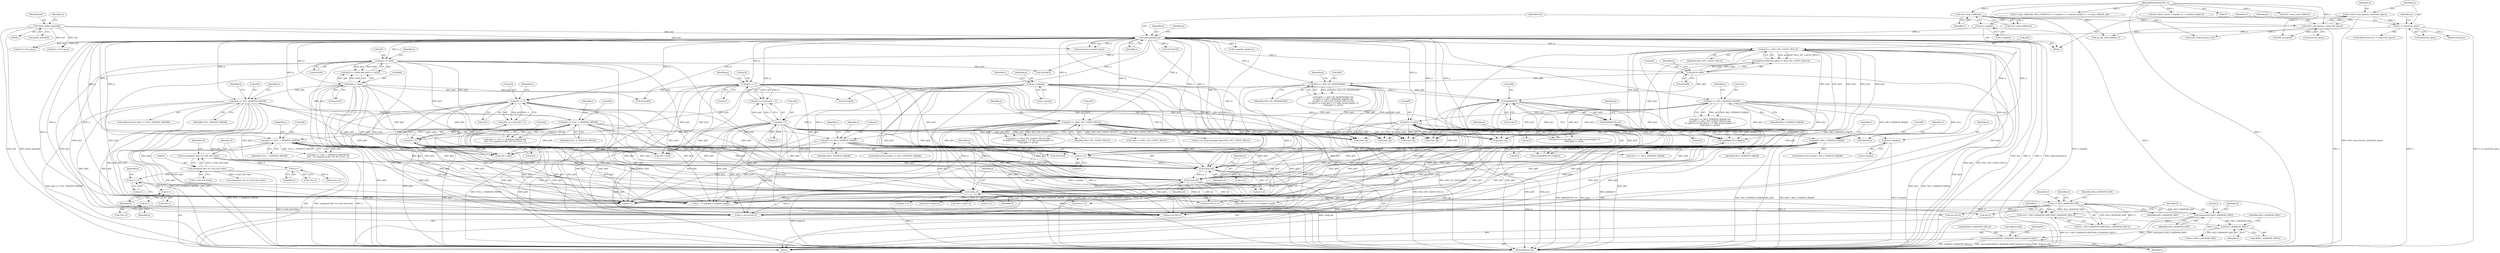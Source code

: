 digraph "0_openssl_6ce9687b5aba5391fc0de50e18779eb676d0e04d@array" {
"1000894" [label="(Call,memcpy(&(d[SSL3_RANDOM_SIZE-i]),&(p[csl+sil]),i))"];
"1000898" [label="(Call,SSL3_RANDOM_SIZE-i)"];
"1000890" [label="(Call,memset(d,0,SSL3_RANDOM_SIZE))"];
"1000877" [label="(Call,d++)"];
"1000872" [label="(Call,d++)"];
"1000867" [label="(Call,d += 3)"];
"1000861" [label="(Call,d++)"];
"1000833" [label="(Call,d=(unsigned char *)s->init_buf->data)"];
"1000835" [label="(Call,(unsigned char *)s->init_buf->data)"];
"1000885" [label="(Call,cl > SSL3_RANDOM_SIZE)"];
"1000830" [label="(Call,n2s(p,cl))"];
"1000459" [label="(Call,p[9] >= p[1])"];
"1000215" [label="(Call,memcpy(buf,p,n))"];
"1000152" [label="(Call,*buf= &(buf_space[0]))"];
"1000210" [label="(Call,p=s->packet)"];
"1000204" [label="(Call,n != sizeof buf_space)"];
"1000197" [label="(Call,n=ssl23_read_bytes(s, sizeof buf_space))"];
"1000199" [label="(Call,ssl23_read_bytes(s, sizeof buf_space))"];
"1000194" [label="(Call,ssl3_setup_buffers(s))"];
"1000148" [label="(MethodParameterIn,SSL *s)"];
"1000436" [label="(Call,p[1] == SSL3_VERSION_MAJOR)"];
"1000226" [label="(Call,p[2] == SSL2_MT_CLIENT_HELLO)"];
"1000442" [label="(Call,p[5] == SSL3_MT_CLIENT_HELLO)"];
"1000492" [label="(Call,p[9] > SSL3_VERSION_MAJOR)"];
"1000738" [label="(Call,((p[0]&0x7f)<<8)|p[1])"];
"1000739" [label="(Call,(p[0]&0x7f)<<8)"];
"1000740" [label="(Call,p[0]&0x7f)"];
"1000221" [label="(Call,p[0] & 0x80)"];
"1000430" [label="(Call,p[0] == SSL3_RT_HANDSHAKE)"];
"1000717" [label="(Call,p=s->packet)"];
"1000827" [label="(Call,n2s(p,sil))"];
"1000824" [label="(Call,n2s(p,csl))"];
"1000821" [label="(Call,p+=5)"];
"1000816" [label="(Call,p=s->packet)"];
"1000449" [label="(Call,p[3] == 0)"];
"1000476" [label="(Call,p[3] == 0)"];
"1000271" [label="(Call,p[3] == SSL3_VERSION_MAJOR)"];
"1000234" [label="(Call,p[3] == 0x00)"];
"1000292" [label="(Call,p[4] >= TLS1_VERSION_MINOR)"];
"1000239" [label="(Call,p[4] == 0x02)"];
"1000300" [label="(Call,p[4] >= TLS1_2_VERSION_MINOR)"];
"1000481" [label="(Call,p[4] < 6)"];
"1000454" [label="(Call,p[4] < 5)"];
"1000325" [label="(Call,p[4] >= TLS1_1_VERSION_MINOR)"];
"1000882" [label="(Call,i=(cl > SSL3_RANDOM_SIZE)?SSL3_RANDOM_SIZE:cl)"];
"1000739" [label="(Call,(p[0]&0x7f)<<8)"];
"1000241" [label="(Identifier,p)"];
"1000492" [label="(Call,p[9] > SSL3_VERSION_MAJOR)"];
"1000252" [label="(Call,v[1]=p[4])"];
"1000442" [label="(Call,p[5] == SSL3_MT_CLIENT_HELLO)"];
"1000884" [label="(Call,(cl > SSL3_RANDOM_SIZE)?SSL3_RANDOM_SIZE:cl)"];
"1000402" [label="(Identifier,s)"];
"1000226" [label="(Call,p[2] == SSL2_MT_CLIENT_HELLO)"];
"1000871" [label="(Call,*(d++))"];
"1000869" [label="(Literal,3)"];
"1001136" [label="(Call,memcpy(s->packet,buf,n))"];
"1001119" [label="(Call,ssl3_setup_read_buffer(s))"];
"1000846" [label="(Call,sil+cl+11)"];
"1000299" [label="(Call,p[4] >= TLS1_2_VERSION_MINOR &&\n\t\t\t\t\t   !(s->options & SSL_OP_NO_TLSv1_2))"];
"1000239" [label="(Call,p[4] == 0x02)"];
"1000678" [label="(Call,(char *)p)"];
"1000835" [label="(Call,(unsigned char *)s->init_buf->data)"];
"1000862" [label="(Identifier,d)"];
"1000270" [label="(ControlStructure,if (p[3] == SSL3_VERSION_MAJOR))"];
"1000691" [label="(Identifier,s)"];
"1000292" [label="(Call,p[4] >= TLS1_VERSION_MINOR)"];
"1000454" [label="(Call,p[4] < 5)"];
"1000448" [label="(Call,p[3] == 0 && p[4] < 5)"];
"1000831" [label="(Identifier,p)"];
"1000886" [label="(Identifier,cl)"];
"1000889" [label="(Identifier,cl)"];
"1000451" [label="(Identifier,p)"];
"1000724" [label="(Identifier,v)"];
"1000220" [label="(Call,(p[0] & 0x80) && (p[2] == SSL2_MT_CLIENT_HELLO))"];
"1001031" [label="(Call,s->s3->tmp.message_type=SSL3_MT_CLIENT_HELLO)"];
"1000885" [label="(Call,cl > SSL3_RANDOM_SIZE)"];
"1000460" [label="(Call,p[9])"];
"1000152" [label="(Call,*buf= &(buf_space[0]))"];
"1000240" [label="(Call,p[4])"];
"1000467" [label="(Call,v[0]=p[1])"];
"1000713" [label="(Block,)"];
"1000873" [label="(Identifier,d)"];
"1000435" [label="(Call,(p[1] == SSL3_VERSION_MAJOR) &&\n\t\t\t (p[5] == SSL3_MT_CLIENT_HELLO) &&\n\t\t\t ((p[3] == 0 && p[4] < 5 /* silly record length? */)\n\t\t\t\t|| (p[9] >= p[1])))"];
"1000481" [label="(Call,p[4] < 6)"];
"1000234" [label="(Call,p[3] == 0x00)"];
"1000827" [label="(Call,n2s(p,sil))"];
"1000218" [label="(Identifier,n)"];
"1000194" [label="(Call,ssl3_setup_buffers(s))"];
"1000438" [label="(Identifier,p)"];
"1000233" [label="(Call,(p[3] == 0x00) && (p[4] == 0x02))"];
"1000238" [label="(Literal,0x00)"];
"1000883" [label="(Identifier,i)"];
"1000877" [label="(Call,d++)"];
"1000300" [label="(Call,p[4] >= TLS1_2_VERSION_MINOR)"];
"1000444" [label="(Identifier,p)"];
"1000458" [label="(Literal,5)"];
"1000826" [label="(Identifier,csl)"];
"1000890" [label="(Call,memset(d,0,SSL3_RANDOM_SIZE))"];
"1000867" [label="(Call,d += 3)"];
"1000227" [label="(Call,p[2])"];
"1000904" [label="(Call,csl+sil)"];
"1000434" [label="(Identifier,SSL3_RT_HANDSHAKE)"];
"1000828" [label="(Identifier,p)"];
"1000459" [label="(Call,p[9] >= p[1])"];
"1000463" [label="(Call,p[1])"];
"1000200" [label="(Identifier,s)"];
"1000937" [label="(Call,p[i] != 0)"];
"1000302" [label="(Identifier,p)"];
"1000211" [label="(Identifier,p)"];
"1000279" [label="(Identifier,v)"];
"1000740" [label="(Call,p[0]&0x7f)"];
"1000860" [label="(Call,*(d++))"];
"1000496" [label="(Identifier,SSL3_VERSION_MAJOR)"];
"1000882" [label="(Call,i=(cl > SSL3_RANDOM_SIZE)?SSL3_RANDOM_SIZE:cl)"];
"1000825" [label="(Identifier,p)"];
"1000430" [label="(Call,p[0] == SSL3_RT_HANDSHAKE)"];
"1000449" [label="(Call,p[3] == 0)"];
"1000655" [label="(Call,(char *)p)"];
"1000824" [label="(Call,n2s(p,csl))"];
"1000201" [label="(Call,sizeof buf_space)"];
"1001088" [label="(Call,ssl_init_wbio_buffer(s,1))"];
"1000907" [label="(Identifier,i)"];
"1000243" [label="(Literal,0x02)"];
"1000182" [label="(Block,)"];
"1000456" [label="(Identifier,p)"];
"1001002" [label="(Call,p++)"];
"1000325" [label="(Call,p[4] >= TLS1_1_VERSION_MINOR)"];
"1000217" [label="(Identifier,p)"];
"1000817" [label="(Identifier,p)"];
"1000206" [label="(Call,sizeof buf_space)"];
"1000837" [label="(Call,s->init_buf->data)"];
"1000898" [label="(Call,SSL3_RANDOM_SIZE-i)"];
"1000293" [label="(Call,p[4])"];
"1000646" [label="(Call,(char *)p)"];
"1000221" [label="(Call,p[0] & 0x80)"];
"1000833" [label="(Call,d=(unsigned char *)s->init_buf->data)"];
"1000844" [label="(Call,csl+sil+cl+11)"];
"1000891" [label="(Identifier,d)"];
"1000436" [label="(Call,p[1] == SSL3_VERSION_MAJOR)"];
"1000308" [label="(Identifier,s)"];
"1000272" [label="(Call,p[3])"];
"1000888" [label="(Identifier,SSL3_RANDOM_SIZE)"];
"1000209" [label="(Identifier,n)"];
"1000744" [label="(Literal,0x7f)"];
"1000741" [label="(Call,p[0])"];
"1000482" [label="(Call,p[4])"];
"1000987" [label="(Call,p <  s->packet+s->packet_length)"];
"1000719" [label="(Call,s->packet)"];
"1000485" [label="(Literal,6)"];
"1000291" [label="(ControlStructure,if (p[4] >= TLS1_VERSION_MINOR))"];
"1000745" [label="(Literal,8)"];
"1000329" [label="(Identifier,TLS1_1_VERSION_MINOR)"];
"1000216" [label="(Identifier,buf)"];
"1000834" [label="(Identifier,d)"];
"1000977" [label="(Call,p = p+csl+sil+cl)"];
"1000897" [label="(Identifier,d)"];
"1000864" [label="(Call,d_len = d)"];
"1001226" [label="(Call,buf != buf_space)"];
"1000747" [label="(Identifier,p)"];
"1000717" [label="(Call,p=s->packet)"];
"1000895" [label="(Call,&(d[SSL3_RANDOM_SIZE-i]))"];
"1000503" [label="(Call,v[1]=p[10])"];
"1000830" [label="(Call,n2s(p,cl))"];
"1000491" [label="(ControlStructure,if (p[9] > SSL3_VERSION_MAJOR))"];
"1000480" [label="(Literal,0)"];
"1000168" [label="(Identifier,n)"];
"1000983" [label="(Call,sil+cl)"];
"1000245" [label="(Call,v[0]=p[3])"];
"1000722" [label="(Call,v[0] = p[3])"];
"1000476" [label="(Call,p[3] == 0)"];
"1000225" [label="(Literal,0x80)"];
"1000483" [label="(Identifier,p)"];
"1000887" [label="(Identifier,SSL3_RANDOM_SIZE)"];
"1000437" [label="(Call,p[1])"];
"1000892" [label="(Literal,0)"];
"1000326" [label="(Call,p[4])"];
"1000872" [label="(Call,d++)"];
"1000148" [label="(MethodParameterIn,SSL *s)"];
"1000718" [label="(Identifier,p)"];
"1000952" [label="(Call,*(d++)=p[i+2])"];
"1000199" [label="(Call,ssl23_read_bytes(s, sizeof buf_space))"];
"1000441" [label="(Call,(p[5] == SSL3_MT_CLIENT_HELLO) &&\n\t\t\t ((p[3] == 0 && p[4] < 5 /* silly record length? */)\n\t\t\t\t|| (p[9] >= p[1])))"];
"1000493" [label="(Call,p[9])"];
"1000943" [label="(Call,*(d++)=p[i+1])"];
"1000878" [label="(Identifier,d)"];
"1000284" [label="(Call,v[1]=p[4])"];
"1000861" [label="(Call,d++)"];
"1001009" [label="(Call,(unsigned char *)s->init_buf->data)"];
"1000210" [label="(Call,p=s->packet)"];
"1000230" [label="(Identifier,SSL2_MT_CLIENT_HELLO)"];
"1000823" [label="(Literal,5)"];
"1000729" [label="(Call,v[1] = p[4])"];
"1000822" [label="(Identifier,p)"];
"1000195" [label="(Identifier,s)"];
"1000929" [label="(Call,i<csl)"];
"1000203" [label="(ControlStructure,if (n != sizeof buf_space))"];
"1000843" [label="(Call,(csl+sil+cl+11) != s->packet_length)"];
"1000149" [label="(Block,)"];
"1000205" [label="(Identifier,n)"];
"1000333" [label="(Identifier,s)"];
"1000637" [label="(Call,(char *)p)"];
"1000746" [label="(Call,p[1])"];
"1000848" [label="(Call,cl+11)"];
"1000223" [label="(Identifier,p)"];
"1000443" [label="(Call,p[5])"];
"1000193" [label="(Call,!ssl3_setup_buffers(s))"];
"1000477" [label="(Call,p[3])"];
"1000901" [label="(Call,&(p[csl+sil]))"];
"1000909" [label="(Identifier,d)"];
"1000475" [label="(Call,p[3] == 0 && p[4] < 6)"];
"1000324" [label="(Call,p[4] >= TLS1_1_VERSION_MINOR &&\n\t\t\t\t\t   !(s->options & SSL_OP_NO_TLSv1_1))"];
"1000663" [label="(Call,(char *)p)"];
"1000893" [label="(Identifier,SSL3_RANDOM_SIZE)"];
"1000153" [label="(Identifier,buf)"];
"1000212" [label="(Call,s->packet)"];
"1000870" [label="(Call,*(d++) = SSL3_VERSION_MAJOR)"];
"1000818" [label="(Call,s->packet)"];
"1000235" [label="(Call,p[3])"];
"1000868" [label="(Identifier,d)"];
"1000821" [label="(Call,p+=5)"];
"1000832" [label="(Identifier,cl)"];
"1000908" [label="(Call,d+=SSL3_RANDOM_SIZE)"];
"1000277" [label="(Call,v[0]=p[3])"];
"1000499" [label="(Identifier,v)"];
"1000304" [label="(Identifier,TLS1_2_VERSION_MINOR)"];
"1000771" [label="(Call,ssl23_read_bytes(s,n+2))"];
"1000440" [label="(Identifier,SSL3_VERSION_MAJOR)"];
"1000894" [label="(Call,memcpy(&(d[SSL3_RANDOM_SIZE-i]),&(p[csl+sil]),i))"];
"1000738" [label="(Call,((p[0]&0x7f)<<8)|p[1])"];
"1000198" [label="(Identifier,n)"];
"1000215" [label="(Call,memcpy(buf,p,n))"];
"1000154" [label="(Call,&(buf_space[0]))"];
"1000429" [label="(Call,(p[0] == SSL3_RT_HANDSHAKE) &&\n\t\t\t (p[1] == SSL3_VERSION_MAJOR) &&\n\t\t\t (p[5] == SSL3_MT_CLIENT_HELLO) &&\n\t\t\t ((p[3] == 0 && p[4] < 5 /* silly record length? */)\n\t\t\t\t|| (p[9] >= p[1])))"];
"1000899" [label="(Identifier,SSL3_RANDOM_SIZE)"];
"1000736" [label="(Call,n=((p[0]&0x7f)<<8)|p[1])"];
"1000204" [label="(Call,n != sizeof buf_space)"];
"1000447" [label="(Call,(p[3] == 0 && p[4] < 5 /* silly record length? */)\n\t\t\t\t|| (p[9] >= p[1]))"];
"1000876" [label="(Call,*(d++))"];
"1001102" [label="(Call,s->packet_length=n)"];
"1000798" [label="(Call,s->msg_callback(0, SSL2_VERSION, 0, s->packet+2, s->packet_length-2, s, s->msg_callback_arg))"];
"1000446" [label="(Identifier,SSL3_MT_CLIENT_HELLO)"];
"1000450" [label="(Call,p[3])"];
"1000900" [label="(Identifier,i)"];
"1000979" [label="(Call,p+csl+sil+cl)"];
"1000505" [label="(Identifier,v)"];
"1000228" [label="(Identifier,p)"];
"1000197" [label="(Call,n=ssl23_read_bytes(s, sizeof buf_space))"];
"1000222" [label="(Call,p[0])"];
"1000431" [label="(Call,p[0])"];
"1001244" [label="(MethodReturn,int)"];
"1001236" [label="(Call,buf != buf_space)"];
"1000829" [label="(Identifier,sil)"];
"1000453" [label="(Literal,0)"];
"1001232" [label="(Call,SSL_accept(s))"];
"1000455" [label="(Call,p[4])"];
"1000275" [label="(Identifier,SSL3_VERSION_MAJOR)"];
"1000896" [label="(Call,d[SSL3_RANDOM_SIZE-i])"];
"1000816" [label="(Call,p=s->packet)"];
"1000208" [label="(Return,return(n);)"];
"1000296" [label="(Identifier,TLS1_VERSION_MINOR)"];
"1000301" [label="(Call,p[4])"];
"1000981" [label="(Call,csl+sil+cl)"];
"1000859" [label="(Call,*(d++) = SSL3_MT_CLIENT_HELLO)"];
"1000845" [label="(Identifier,csl)"];
"1000782" [label="(Call,ssl3_finish_mac(s, s->packet+2, s->packet_length-2))"];
"1000271" [label="(Call,p[3] == SSL3_VERSION_MAJOR)"];
"1000894" -> "1000713"  [label="AST: "];
"1000894" -> "1000907"  [label="CFG: "];
"1000895" -> "1000894"  [label="AST: "];
"1000901" -> "1000894"  [label="AST: "];
"1000907" -> "1000894"  [label="AST: "];
"1000909" -> "1000894"  [label="CFG: "];
"1000894" -> "1001244"  [label="DDG: &(d[SSL3_RANDOM_SIZE-i])"];
"1000894" -> "1001244"  [label="DDG: memcpy(&(d[SSL3_RANDOM_SIZE-i]),&(p[csl+sil]),i)"];
"1000894" -> "1001244"  [label="DDG: &(p[csl+sil])"];
"1000898" -> "1000894"  [label="DDG: i"];
"1000898" -> "1000896"  [label="AST: "];
"1000898" -> "1000900"  [label="CFG: "];
"1000899" -> "1000898"  [label="AST: "];
"1000900" -> "1000898"  [label="AST: "];
"1000896" -> "1000898"  [label="CFG: "];
"1000890" -> "1000898"  [label="DDG: SSL3_RANDOM_SIZE"];
"1000882" -> "1000898"  [label="DDG: i"];
"1000898" -> "1000908"  [label="DDG: SSL3_RANDOM_SIZE"];
"1000890" -> "1000713"  [label="AST: "];
"1000890" -> "1000893"  [label="CFG: "];
"1000891" -> "1000890"  [label="AST: "];
"1000892" -> "1000890"  [label="AST: "];
"1000893" -> "1000890"  [label="AST: "];
"1000897" -> "1000890"  [label="CFG: "];
"1000890" -> "1001244"  [label="DDG: memset(d,0,SSL3_RANDOM_SIZE)"];
"1000877" -> "1000890"  [label="DDG: d"];
"1000885" -> "1000890"  [label="DDG: SSL3_RANDOM_SIZE"];
"1000890" -> "1000908"  [label="DDG: d"];
"1000877" -> "1000876"  [label="AST: "];
"1000877" -> "1000878"  [label="CFG: "];
"1000878" -> "1000877"  [label="AST: "];
"1000876" -> "1000877"  [label="CFG: "];
"1000872" -> "1000877"  [label="DDG: d"];
"1000872" -> "1000871"  [label="AST: "];
"1000872" -> "1000873"  [label="CFG: "];
"1000873" -> "1000872"  [label="AST: "];
"1000871" -> "1000872"  [label="CFG: "];
"1000867" -> "1000872"  [label="DDG: d"];
"1000867" -> "1000713"  [label="AST: "];
"1000867" -> "1000869"  [label="CFG: "];
"1000868" -> "1000867"  [label="AST: "];
"1000869" -> "1000867"  [label="AST: "];
"1000873" -> "1000867"  [label="CFG: "];
"1000861" -> "1000867"  [label="DDG: d"];
"1000861" -> "1000860"  [label="AST: "];
"1000861" -> "1000862"  [label="CFG: "];
"1000862" -> "1000861"  [label="AST: "];
"1000860" -> "1000861"  [label="CFG: "];
"1000833" -> "1000861"  [label="DDG: d"];
"1000861" -> "1000864"  [label="DDG: d"];
"1000833" -> "1000713"  [label="AST: "];
"1000833" -> "1000835"  [label="CFG: "];
"1000834" -> "1000833"  [label="AST: "];
"1000835" -> "1000833"  [label="AST: "];
"1000845" -> "1000833"  [label="CFG: "];
"1000833" -> "1001244"  [label="DDG: d"];
"1000833" -> "1001244"  [label="DDG: (unsigned char *)s->init_buf->data"];
"1000835" -> "1000833"  [label="DDG: s->init_buf->data"];
"1000835" -> "1000837"  [label="CFG: "];
"1000836" -> "1000835"  [label="AST: "];
"1000837" -> "1000835"  [label="AST: "];
"1000835" -> "1001244"  [label="DDG: s->init_buf->data"];
"1000835" -> "1001009"  [label="DDG: s->init_buf->data"];
"1000885" -> "1000884"  [label="AST: "];
"1000885" -> "1000887"  [label="CFG: "];
"1000886" -> "1000885"  [label="AST: "];
"1000887" -> "1000885"  [label="AST: "];
"1000888" -> "1000885"  [label="CFG: "];
"1000889" -> "1000885"  [label="CFG: "];
"1000885" -> "1000882"  [label="DDG: SSL3_RANDOM_SIZE"];
"1000885" -> "1000882"  [label="DDG: cl"];
"1000830" -> "1000885"  [label="DDG: cl"];
"1000885" -> "1000884"  [label="DDG: SSL3_RANDOM_SIZE"];
"1000885" -> "1000884"  [label="DDG: cl"];
"1000885" -> "1000977"  [label="DDG: cl"];
"1000885" -> "1000979"  [label="DDG: cl"];
"1000885" -> "1000981"  [label="DDG: cl"];
"1000885" -> "1000983"  [label="DDG: cl"];
"1000830" -> "1000713"  [label="AST: "];
"1000830" -> "1000832"  [label="CFG: "];
"1000831" -> "1000830"  [label="AST: "];
"1000832" -> "1000830"  [label="AST: "];
"1000834" -> "1000830"  [label="CFG: "];
"1000830" -> "1001244"  [label="DDG: n2s(p,cl)"];
"1000830" -> "1001244"  [label="DDG: p"];
"1000459" -> "1000830"  [label="DDG: p[9]"];
"1000226" -> "1000830"  [label="DDG: p[2]"];
"1000442" -> "1000830"  [label="DDG: p[5]"];
"1000492" -> "1000830"  [label="DDG: p[9]"];
"1000738" -> "1000830"  [label="DDG: p[1]"];
"1000827" -> "1000830"  [label="DDG: p"];
"1000740" -> "1000830"  [label="DDG: p[0]"];
"1000215" -> "1000830"  [label="DDG: p"];
"1000449" -> "1000830"  [label="DDG: p[3]"];
"1000476" -> "1000830"  [label="DDG: p[3]"];
"1000271" -> "1000830"  [label="DDG: p[3]"];
"1000717" -> "1000830"  [label="DDG: p"];
"1000234" -> "1000830"  [label="DDG: p[3]"];
"1000292" -> "1000830"  [label="DDG: p[4]"];
"1000239" -> "1000830"  [label="DDG: p[4]"];
"1000300" -> "1000830"  [label="DDG: p[4]"];
"1000481" -> "1000830"  [label="DDG: p[4]"];
"1000325" -> "1000830"  [label="DDG: p[4]"];
"1000454" -> "1000830"  [label="DDG: p[4]"];
"1000830" -> "1000843"  [label="DDG: cl"];
"1000830" -> "1000844"  [label="DDG: cl"];
"1000830" -> "1000846"  [label="DDG: cl"];
"1000830" -> "1000848"  [label="DDG: cl"];
"1000830" -> "1000937"  [label="DDG: p"];
"1000830" -> "1000943"  [label="DDG: p"];
"1000830" -> "1000952"  [label="DDG: p"];
"1000830" -> "1000977"  [label="DDG: p"];
"1000830" -> "1000979"  [label="DDG: p"];
"1000830" -> "1000987"  [label="DDG: p"];
"1000830" -> "1001002"  [label="DDG: p"];
"1000459" -> "1000447"  [label="AST: "];
"1000459" -> "1000463"  [label="CFG: "];
"1000460" -> "1000459"  [label="AST: "];
"1000463" -> "1000459"  [label="AST: "];
"1000447" -> "1000459"  [label="CFG: "];
"1000459" -> "1001244"  [label="DDG: p[9]"];
"1000459" -> "1001244"  [label="DDG: p[1]"];
"1000459" -> "1000447"  [label="DDG: p[9]"];
"1000459" -> "1000447"  [label="DDG: p[1]"];
"1000215" -> "1000459"  [label="DDG: p"];
"1000436" -> "1000459"  [label="DDG: p[1]"];
"1000459" -> "1000467"  [label="DDG: p[1]"];
"1000459" -> "1000492"  [label="DDG: p[9]"];
"1000459" -> "1000637"  [label="DDG: p[9]"];
"1000459" -> "1000637"  [label="DDG: p[1]"];
"1000459" -> "1000646"  [label="DDG: p[9]"];
"1000459" -> "1000646"  [label="DDG: p[1]"];
"1000459" -> "1000655"  [label="DDG: p[9]"];
"1000459" -> "1000655"  [label="DDG: p[1]"];
"1000459" -> "1000663"  [label="DDG: p[9]"];
"1000459" -> "1000663"  [label="DDG: p[1]"];
"1000459" -> "1000678"  [label="DDG: p[9]"];
"1000459" -> "1000678"  [label="DDG: p[1]"];
"1000459" -> "1000738"  [label="DDG: p[1]"];
"1000459" -> "1000821"  [label="DDG: p[9]"];
"1000459" -> "1000824"  [label="DDG: p[9]"];
"1000459" -> "1000827"  [label="DDG: p[9]"];
"1000459" -> "1000977"  [label="DDG: p[9]"];
"1000459" -> "1000979"  [label="DDG: p[9]"];
"1000459" -> "1000987"  [label="DDG: p[9]"];
"1000459" -> "1001002"  [label="DDG: p[9]"];
"1000215" -> "1000182"  [label="AST: "];
"1000215" -> "1000218"  [label="CFG: "];
"1000216" -> "1000215"  [label="AST: "];
"1000217" -> "1000215"  [label="AST: "];
"1000218" -> "1000215"  [label="AST: "];
"1000223" -> "1000215"  [label="CFG: "];
"1000215" -> "1001244"  [label="DDG: buf"];
"1000215" -> "1001244"  [label="DDG: p"];
"1000215" -> "1001244"  [label="DDG: n"];
"1000215" -> "1001244"  [label="DDG: memcpy(buf,p,n)"];
"1000152" -> "1000215"  [label="DDG: buf"];
"1000210" -> "1000215"  [label="DDG: p"];
"1000204" -> "1000215"  [label="DDG: n"];
"1000215" -> "1000221"  [label="DDG: p"];
"1000215" -> "1000226"  [label="DDG: p"];
"1000215" -> "1000234"  [label="DDG: p"];
"1000215" -> "1000239"  [label="DDG: p"];
"1000215" -> "1000245"  [label="DDG: p"];
"1000215" -> "1000252"  [label="DDG: p"];
"1000215" -> "1000271"  [label="DDG: p"];
"1000215" -> "1000277"  [label="DDG: p"];
"1000215" -> "1000284"  [label="DDG: p"];
"1000215" -> "1000292"  [label="DDG: p"];
"1000215" -> "1000300"  [label="DDG: p"];
"1000215" -> "1000325"  [label="DDG: p"];
"1000215" -> "1000430"  [label="DDG: p"];
"1000215" -> "1000436"  [label="DDG: p"];
"1000215" -> "1000442"  [label="DDG: p"];
"1000215" -> "1000449"  [label="DDG: p"];
"1000215" -> "1000454"  [label="DDG: p"];
"1000215" -> "1000467"  [label="DDG: p"];
"1000215" -> "1000476"  [label="DDG: p"];
"1000215" -> "1000481"  [label="DDG: p"];
"1000215" -> "1000492"  [label="DDG: p"];
"1000215" -> "1000503"  [label="DDG: p"];
"1000215" -> "1000637"  [label="DDG: p"];
"1000215" -> "1000722"  [label="DDG: p"];
"1000215" -> "1000729"  [label="DDG: p"];
"1000215" -> "1000738"  [label="DDG: p"];
"1000215" -> "1000821"  [label="DDG: p"];
"1000215" -> "1000824"  [label="DDG: p"];
"1000215" -> "1000827"  [label="DDG: p"];
"1000215" -> "1000977"  [label="DDG: p"];
"1000215" -> "1000979"  [label="DDG: p"];
"1000215" -> "1000987"  [label="DDG: p"];
"1000215" -> "1001002"  [label="DDG: p"];
"1000215" -> "1001102"  [label="DDG: n"];
"1000215" -> "1001136"  [label="DDG: buf"];
"1000215" -> "1001136"  [label="DDG: n"];
"1000215" -> "1001226"  [label="DDG: buf"];
"1000215" -> "1001236"  [label="DDG: buf"];
"1000152" -> "1000149"  [label="AST: "];
"1000152" -> "1000154"  [label="CFG: "];
"1000153" -> "1000152"  [label="AST: "];
"1000154" -> "1000152"  [label="AST: "];
"1000168" -> "1000152"  [label="CFG: "];
"1000152" -> "1001244"  [label="DDG: buf"];
"1000152" -> "1001244"  [label="DDG: &(buf_space[0])"];
"1000152" -> "1001136"  [label="DDG: buf"];
"1000152" -> "1001226"  [label="DDG: buf"];
"1000152" -> "1001236"  [label="DDG: buf"];
"1000210" -> "1000182"  [label="AST: "];
"1000210" -> "1000212"  [label="CFG: "];
"1000211" -> "1000210"  [label="AST: "];
"1000212" -> "1000210"  [label="AST: "];
"1000216" -> "1000210"  [label="CFG: "];
"1000210" -> "1001244"  [label="DDG: s->packet"];
"1000204" -> "1000203"  [label="AST: "];
"1000204" -> "1000206"  [label="CFG: "];
"1000205" -> "1000204"  [label="AST: "];
"1000206" -> "1000204"  [label="AST: "];
"1000209" -> "1000204"  [label="CFG: "];
"1000211" -> "1000204"  [label="CFG: "];
"1000204" -> "1001244"  [label="DDG: n"];
"1000204" -> "1001244"  [label="DDG: n != sizeof buf_space"];
"1000197" -> "1000204"  [label="DDG: n"];
"1000204" -> "1000208"  [label="DDG: n"];
"1000197" -> "1000182"  [label="AST: "];
"1000197" -> "1000199"  [label="CFG: "];
"1000198" -> "1000197"  [label="AST: "];
"1000199" -> "1000197"  [label="AST: "];
"1000205" -> "1000197"  [label="CFG: "];
"1000197" -> "1001244"  [label="DDG: ssl23_read_bytes(s, sizeof buf_space)"];
"1000199" -> "1000197"  [label="DDG: s"];
"1000199" -> "1000201"  [label="CFG: "];
"1000200" -> "1000199"  [label="AST: "];
"1000201" -> "1000199"  [label="AST: "];
"1000199" -> "1001244"  [label="DDG: s"];
"1000194" -> "1000199"  [label="DDG: s"];
"1000148" -> "1000199"  [label="DDG: s"];
"1000199" -> "1000771"  [label="DDG: s"];
"1000199" -> "1001088"  [label="DDG: s"];
"1000199" -> "1001232"  [label="DDG: s"];
"1000194" -> "1000193"  [label="AST: "];
"1000194" -> "1000195"  [label="CFG: "];
"1000195" -> "1000194"  [label="AST: "];
"1000193" -> "1000194"  [label="CFG: "];
"1000194" -> "1001244"  [label="DDG: s"];
"1000194" -> "1000193"  [label="DDG: s"];
"1000148" -> "1000194"  [label="DDG: s"];
"1000148" -> "1000147"  [label="AST: "];
"1000148" -> "1001244"  [label="DDG: s"];
"1000148" -> "1000771"  [label="DDG: s"];
"1000148" -> "1000782"  [label="DDG: s"];
"1000148" -> "1000798"  [label="DDG: s"];
"1000148" -> "1001088"  [label="DDG: s"];
"1000148" -> "1001119"  [label="DDG: s"];
"1000148" -> "1001232"  [label="DDG: s"];
"1000436" -> "1000435"  [label="AST: "];
"1000436" -> "1000440"  [label="CFG: "];
"1000437" -> "1000436"  [label="AST: "];
"1000440" -> "1000436"  [label="AST: "];
"1000444" -> "1000436"  [label="CFG: "];
"1000435" -> "1000436"  [label="CFG: "];
"1000436" -> "1001244"  [label="DDG: p[1]"];
"1000436" -> "1001244"  [label="DDG: SSL3_VERSION_MAJOR"];
"1000436" -> "1000435"  [label="DDG: p[1]"];
"1000436" -> "1000435"  [label="DDG: SSL3_VERSION_MAJOR"];
"1000436" -> "1000467"  [label="DDG: p[1]"];
"1000436" -> "1000492"  [label="DDG: SSL3_VERSION_MAJOR"];
"1000436" -> "1000637"  [label="DDG: p[1]"];
"1000436" -> "1000646"  [label="DDG: p[1]"];
"1000436" -> "1000655"  [label="DDG: p[1]"];
"1000436" -> "1000663"  [label="DDG: p[1]"];
"1000436" -> "1000678"  [label="DDG: p[1]"];
"1000436" -> "1000738"  [label="DDG: p[1]"];
"1000436" -> "1000870"  [label="DDG: SSL3_VERSION_MAJOR"];
"1000226" -> "1000220"  [label="AST: "];
"1000226" -> "1000230"  [label="CFG: "];
"1000227" -> "1000226"  [label="AST: "];
"1000230" -> "1000226"  [label="AST: "];
"1000220" -> "1000226"  [label="CFG: "];
"1000226" -> "1001244"  [label="DDG: p[2]"];
"1000226" -> "1001244"  [label="DDG: SSL2_MT_CLIENT_HELLO"];
"1000226" -> "1000220"  [label="DDG: p[2]"];
"1000226" -> "1000220"  [label="DDG: SSL2_MT_CLIENT_HELLO"];
"1000226" -> "1000637"  [label="DDG: p[2]"];
"1000226" -> "1000646"  [label="DDG: p[2]"];
"1000226" -> "1000655"  [label="DDG: p[2]"];
"1000226" -> "1000663"  [label="DDG: p[2]"];
"1000226" -> "1000678"  [label="DDG: p[2]"];
"1000226" -> "1000821"  [label="DDG: p[2]"];
"1000226" -> "1000824"  [label="DDG: p[2]"];
"1000226" -> "1000827"  [label="DDG: p[2]"];
"1000226" -> "1000977"  [label="DDG: p[2]"];
"1000226" -> "1000979"  [label="DDG: p[2]"];
"1000226" -> "1000987"  [label="DDG: p[2]"];
"1000226" -> "1001002"  [label="DDG: p[2]"];
"1000442" -> "1000441"  [label="AST: "];
"1000442" -> "1000446"  [label="CFG: "];
"1000443" -> "1000442"  [label="AST: "];
"1000446" -> "1000442"  [label="AST: "];
"1000451" -> "1000442"  [label="CFG: "];
"1000441" -> "1000442"  [label="CFG: "];
"1000442" -> "1001244"  [label="DDG: p[5]"];
"1000442" -> "1001244"  [label="DDG: SSL3_MT_CLIENT_HELLO"];
"1000442" -> "1000441"  [label="DDG: p[5]"];
"1000442" -> "1000441"  [label="DDG: SSL3_MT_CLIENT_HELLO"];
"1000442" -> "1000637"  [label="DDG: p[5]"];
"1000442" -> "1000646"  [label="DDG: p[5]"];
"1000442" -> "1000655"  [label="DDG: p[5]"];
"1000442" -> "1000663"  [label="DDG: p[5]"];
"1000442" -> "1000678"  [label="DDG: p[5]"];
"1000442" -> "1000821"  [label="DDG: p[5]"];
"1000442" -> "1000824"  [label="DDG: p[5]"];
"1000442" -> "1000827"  [label="DDG: p[5]"];
"1000442" -> "1000859"  [label="DDG: SSL3_MT_CLIENT_HELLO"];
"1000442" -> "1000977"  [label="DDG: p[5]"];
"1000442" -> "1000979"  [label="DDG: p[5]"];
"1000442" -> "1000987"  [label="DDG: p[5]"];
"1000442" -> "1001002"  [label="DDG: p[5]"];
"1000442" -> "1001031"  [label="DDG: SSL3_MT_CLIENT_HELLO"];
"1000492" -> "1000491"  [label="AST: "];
"1000492" -> "1000496"  [label="CFG: "];
"1000493" -> "1000492"  [label="AST: "];
"1000496" -> "1000492"  [label="AST: "];
"1000499" -> "1000492"  [label="CFG: "];
"1000505" -> "1000492"  [label="CFG: "];
"1000492" -> "1001244"  [label="DDG: SSL3_VERSION_MAJOR"];
"1000492" -> "1001244"  [label="DDG: p[9]"];
"1000492" -> "1001244"  [label="DDG: p[9] > SSL3_VERSION_MAJOR"];
"1000492" -> "1000821"  [label="DDG: p[9]"];
"1000492" -> "1000824"  [label="DDG: p[9]"];
"1000492" -> "1000827"  [label="DDG: p[9]"];
"1000492" -> "1000870"  [label="DDG: SSL3_VERSION_MAJOR"];
"1000492" -> "1000977"  [label="DDG: p[9]"];
"1000492" -> "1000979"  [label="DDG: p[9]"];
"1000492" -> "1000987"  [label="DDG: p[9]"];
"1000492" -> "1001002"  [label="DDG: p[9]"];
"1000738" -> "1000736"  [label="AST: "];
"1000738" -> "1000746"  [label="CFG: "];
"1000739" -> "1000738"  [label="AST: "];
"1000746" -> "1000738"  [label="AST: "];
"1000736" -> "1000738"  [label="CFG: "];
"1000738" -> "1001244"  [label="DDG: (p[0]&0x7f)<<8"];
"1000738" -> "1001244"  [label="DDG: p[1]"];
"1000738" -> "1000736"  [label="DDG: (p[0]&0x7f)<<8"];
"1000738" -> "1000736"  [label="DDG: p[1]"];
"1000739" -> "1000738"  [label="DDG: p[0]&0x7f"];
"1000739" -> "1000738"  [label="DDG: 8"];
"1000717" -> "1000738"  [label="DDG: p"];
"1000738" -> "1000821"  [label="DDG: p[1]"];
"1000738" -> "1000824"  [label="DDG: p[1]"];
"1000738" -> "1000827"  [label="DDG: p[1]"];
"1000738" -> "1000977"  [label="DDG: p[1]"];
"1000738" -> "1000979"  [label="DDG: p[1]"];
"1000738" -> "1000987"  [label="DDG: p[1]"];
"1000738" -> "1001002"  [label="DDG: p[1]"];
"1000739" -> "1000745"  [label="CFG: "];
"1000740" -> "1000739"  [label="AST: "];
"1000745" -> "1000739"  [label="AST: "];
"1000747" -> "1000739"  [label="CFG: "];
"1000739" -> "1001244"  [label="DDG: p[0]&0x7f"];
"1000740" -> "1000739"  [label="DDG: p[0]"];
"1000740" -> "1000739"  [label="DDG: 0x7f"];
"1000740" -> "1000744"  [label="CFG: "];
"1000741" -> "1000740"  [label="AST: "];
"1000744" -> "1000740"  [label="AST: "];
"1000745" -> "1000740"  [label="CFG: "];
"1000740" -> "1001244"  [label="DDG: p[0]"];
"1000221" -> "1000740"  [label="DDG: p[0]"];
"1000430" -> "1000740"  [label="DDG: p[0]"];
"1000717" -> "1000740"  [label="DDG: p"];
"1000740" -> "1000821"  [label="DDG: p[0]"];
"1000740" -> "1000824"  [label="DDG: p[0]"];
"1000740" -> "1000827"  [label="DDG: p[0]"];
"1000740" -> "1000977"  [label="DDG: p[0]"];
"1000740" -> "1000979"  [label="DDG: p[0]"];
"1000740" -> "1000987"  [label="DDG: p[0]"];
"1000740" -> "1001002"  [label="DDG: p[0]"];
"1000221" -> "1000220"  [label="AST: "];
"1000221" -> "1000225"  [label="CFG: "];
"1000222" -> "1000221"  [label="AST: "];
"1000225" -> "1000221"  [label="AST: "];
"1000228" -> "1000221"  [label="CFG: "];
"1000220" -> "1000221"  [label="CFG: "];
"1000221" -> "1001244"  [label="DDG: p[0]"];
"1000221" -> "1000220"  [label="DDG: p[0]"];
"1000221" -> "1000220"  [label="DDG: 0x80"];
"1000221" -> "1000430"  [label="DDG: p[0]"];
"1000430" -> "1000429"  [label="AST: "];
"1000430" -> "1000434"  [label="CFG: "];
"1000431" -> "1000430"  [label="AST: "];
"1000434" -> "1000430"  [label="AST: "];
"1000438" -> "1000430"  [label="CFG: "];
"1000429" -> "1000430"  [label="CFG: "];
"1000430" -> "1001244"  [label="DDG: SSL3_RT_HANDSHAKE"];
"1000430" -> "1001244"  [label="DDG: p[0]"];
"1000430" -> "1000429"  [label="DDG: p[0]"];
"1000430" -> "1000429"  [label="DDG: SSL3_RT_HANDSHAKE"];
"1000430" -> "1000637"  [label="DDG: p[0]"];
"1000430" -> "1000646"  [label="DDG: p[0]"];
"1000430" -> "1000655"  [label="DDG: p[0]"];
"1000430" -> "1000663"  [label="DDG: p[0]"];
"1000430" -> "1000678"  [label="DDG: p[0]"];
"1000717" -> "1000713"  [label="AST: "];
"1000717" -> "1000719"  [label="CFG: "];
"1000718" -> "1000717"  [label="AST: "];
"1000719" -> "1000717"  [label="AST: "];
"1000724" -> "1000717"  [label="CFG: "];
"1000717" -> "1001244"  [label="DDG: s->packet"];
"1000717" -> "1001244"  [label="DDG: p"];
"1000717" -> "1000722"  [label="DDG: p"];
"1000717" -> "1000729"  [label="DDG: p"];
"1000717" -> "1000821"  [label="DDG: p"];
"1000717" -> "1000824"  [label="DDG: p"];
"1000717" -> "1000827"  [label="DDG: p"];
"1000717" -> "1000977"  [label="DDG: p"];
"1000717" -> "1000979"  [label="DDG: p"];
"1000717" -> "1000987"  [label="DDG: p"];
"1000717" -> "1001002"  [label="DDG: p"];
"1000827" -> "1000713"  [label="AST: "];
"1000827" -> "1000829"  [label="CFG: "];
"1000828" -> "1000827"  [label="AST: "];
"1000829" -> "1000827"  [label="AST: "];
"1000831" -> "1000827"  [label="CFG: "];
"1000827" -> "1001244"  [label="DDG: n2s(p,sil)"];
"1000824" -> "1000827"  [label="DDG: p"];
"1000449" -> "1000827"  [label="DDG: p[3]"];
"1000476" -> "1000827"  [label="DDG: p[3]"];
"1000271" -> "1000827"  [label="DDG: p[3]"];
"1000234" -> "1000827"  [label="DDG: p[3]"];
"1000292" -> "1000827"  [label="DDG: p[4]"];
"1000239" -> "1000827"  [label="DDG: p[4]"];
"1000300" -> "1000827"  [label="DDG: p[4]"];
"1000481" -> "1000827"  [label="DDG: p[4]"];
"1000325" -> "1000827"  [label="DDG: p[4]"];
"1000454" -> "1000827"  [label="DDG: p[4]"];
"1000827" -> "1000843"  [label="DDG: sil"];
"1000827" -> "1000844"  [label="DDG: sil"];
"1000827" -> "1000846"  [label="DDG: sil"];
"1000827" -> "1000904"  [label="DDG: sil"];
"1000827" -> "1000977"  [label="DDG: sil"];
"1000827" -> "1000979"  [label="DDG: sil"];
"1000827" -> "1000981"  [label="DDG: sil"];
"1000827" -> "1000983"  [label="DDG: sil"];
"1000824" -> "1000713"  [label="AST: "];
"1000824" -> "1000826"  [label="CFG: "];
"1000825" -> "1000824"  [label="AST: "];
"1000826" -> "1000824"  [label="AST: "];
"1000828" -> "1000824"  [label="CFG: "];
"1000824" -> "1001244"  [label="DDG: n2s(p,csl)"];
"1000821" -> "1000824"  [label="DDG: p"];
"1000449" -> "1000824"  [label="DDG: p[3]"];
"1000476" -> "1000824"  [label="DDG: p[3]"];
"1000271" -> "1000824"  [label="DDG: p[3]"];
"1000234" -> "1000824"  [label="DDG: p[3]"];
"1000292" -> "1000824"  [label="DDG: p[4]"];
"1000239" -> "1000824"  [label="DDG: p[4]"];
"1000300" -> "1000824"  [label="DDG: p[4]"];
"1000481" -> "1000824"  [label="DDG: p[4]"];
"1000325" -> "1000824"  [label="DDG: p[4]"];
"1000454" -> "1000824"  [label="DDG: p[4]"];
"1000824" -> "1000843"  [label="DDG: csl"];
"1000824" -> "1000844"  [label="DDG: csl"];
"1000824" -> "1000904"  [label="DDG: csl"];
"1000824" -> "1000929"  [label="DDG: csl"];
"1000821" -> "1000713"  [label="AST: "];
"1000821" -> "1000823"  [label="CFG: "];
"1000822" -> "1000821"  [label="AST: "];
"1000823" -> "1000821"  [label="AST: "];
"1000825" -> "1000821"  [label="CFG: "];
"1000816" -> "1000821"  [label="DDG: p"];
"1000449" -> "1000821"  [label="DDG: p[3]"];
"1000476" -> "1000821"  [label="DDG: p[3]"];
"1000271" -> "1000821"  [label="DDG: p[3]"];
"1000234" -> "1000821"  [label="DDG: p[3]"];
"1000292" -> "1000821"  [label="DDG: p[4]"];
"1000239" -> "1000821"  [label="DDG: p[4]"];
"1000300" -> "1000821"  [label="DDG: p[4]"];
"1000481" -> "1000821"  [label="DDG: p[4]"];
"1000325" -> "1000821"  [label="DDG: p[4]"];
"1000454" -> "1000821"  [label="DDG: p[4]"];
"1000816" -> "1000713"  [label="AST: "];
"1000816" -> "1000818"  [label="CFG: "];
"1000817" -> "1000816"  [label="AST: "];
"1000818" -> "1000816"  [label="AST: "];
"1000822" -> "1000816"  [label="CFG: "];
"1000816" -> "1001244"  [label="DDG: s->packet"];
"1000449" -> "1000448"  [label="AST: "];
"1000449" -> "1000453"  [label="CFG: "];
"1000450" -> "1000449"  [label="AST: "];
"1000453" -> "1000449"  [label="AST: "];
"1000456" -> "1000449"  [label="CFG: "];
"1000448" -> "1000449"  [label="CFG: "];
"1000449" -> "1001244"  [label="DDG: p[3]"];
"1000449" -> "1000448"  [label="DDG: p[3]"];
"1000449" -> "1000448"  [label="DDG: 0"];
"1000449" -> "1000476"  [label="DDG: p[3]"];
"1000449" -> "1000637"  [label="DDG: p[3]"];
"1000449" -> "1000646"  [label="DDG: p[3]"];
"1000449" -> "1000655"  [label="DDG: p[3]"];
"1000449" -> "1000663"  [label="DDG: p[3]"];
"1000449" -> "1000678"  [label="DDG: p[3]"];
"1000449" -> "1000722"  [label="DDG: p[3]"];
"1000449" -> "1000977"  [label="DDG: p[3]"];
"1000449" -> "1000979"  [label="DDG: p[3]"];
"1000449" -> "1000987"  [label="DDG: p[3]"];
"1000449" -> "1001002"  [label="DDG: p[3]"];
"1000476" -> "1000475"  [label="AST: "];
"1000476" -> "1000480"  [label="CFG: "];
"1000477" -> "1000476"  [label="AST: "];
"1000480" -> "1000476"  [label="AST: "];
"1000483" -> "1000476"  [label="CFG: "];
"1000475" -> "1000476"  [label="CFG: "];
"1000476" -> "1001244"  [label="DDG: p[3]"];
"1000476" -> "1000475"  [label="DDG: p[3]"];
"1000476" -> "1000475"  [label="DDG: 0"];
"1000476" -> "1000722"  [label="DDG: p[3]"];
"1000476" -> "1000977"  [label="DDG: p[3]"];
"1000476" -> "1000979"  [label="DDG: p[3]"];
"1000476" -> "1000987"  [label="DDG: p[3]"];
"1000476" -> "1001002"  [label="DDG: p[3]"];
"1000271" -> "1000270"  [label="AST: "];
"1000271" -> "1000275"  [label="CFG: "];
"1000272" -> "1000271"  [label="AST: "];
"1000275" -> "1000271"  [label="AST: "];
"1000279" -> "1000271"  [label="CFG: "];
"1000691" -> "1000271"  [label="CFG: "];
"1000271" -> "1001244"  [label="DDG: SSL3_VERSION_MAJOR"];
"1000271" -> "1001244"  [label="DDG: p[3]"];
"1000271" -> "1001244"  [label="DDG: p[3] == SSL3_VERSION_MAJOR"];
"1000234" -> "1000271"  [label="DDG: p[3]"];
"1000271" -> "1000277"  [label="DDG: p[3]"];
"1000271" -> "1000722"  [label="DDG: p[3]"];
"1000271" -> "1000870"  [label="DDG: SSL3_VERSION_MAJOR"];
"1000271" -> "1000977"  [label="DDG: p[3]"];
"1000271" -> "1000979"  [label="DDG: p[3]"];
"1000271" -> "1000987"  [label="DDG: p[3]"];
"1000271" -> "1001002"  [label="DDG: p[3]"];
"1000234" -> "1000233"  [label="AST: "];
"1000234" -> "1000238"  [label="CFG: "];
"1000235" -> "1000234"  [label="AST: "];
"1000238" -> "1000234"  [label="AST: "];
"1000241" -> "1000234"  [label="CFG: "];
"1000233" -> "1000234"  [label="CFG: "];
"1000234" -> "1000233"  [label="DDG: p[3]"];
"1000234" -> "1000233"  [label="DDG: 0x00"];
"1000234" -> "1000245"  [label="DDG: p[3]"];
"1000234" -> "1000722"  [label="DDG: p[3]"];
"1000234" -> "1000977"  [label="DDG: p[3]"];
"1000234" -> "1000979"  [label="DDG: p[3]"];
"1000234" -> "1000987"  [label="DDG: p[3]"];
"1000234" -> "1001002"  [label="DDG: p[3]"];
"1000292" -> "1000291"  [label="AST: "];
"1000292" -> "1000296"  [label="CFG: "];
"1000293" -> "1000292"  [label="AST: "];
"1000296" -> "1000292"  [label="AST: "];
"1000302" -> "1000292"  [label="CFG: "];
"1000402" -> "1000292"  [label="CFG: "];
"1000292" -> "1001244"  [label="DDG: p[4] >= TLS1_VERSION_MINOR"];
"1000292" -> "1001244"  [label="DDG: TLS1_VERSION_MINOR"];
"1000292" -> "1001244"  [label="DDG: p[4]"];
"1000239" -> "1000292"  [label="DDG: p[4]"];
"1000292" -> "1000300"  [label="DDG: p[4]"];
"1000292" -> "1000729"  [label="DDG: p[4]"];
"1000292" -> "1000977"  [label="DDG: p[4]"];
"1000292" -> "1000979"  [label="DDG: p[4]"];
"1000292" -> "1000987"  [label="DDG: p[4]"];
"1000292" -> "1001002"  [label="DDG: p[4]"];
"1000239" -> "1000233"  [label="AST: "];
"1000239" -> "1000243"  [label="CFG: "];
"1000240" -> "1000239"  [label="AST: "];
"1000243" -> "1000239"  [label="AST: "];
"1000233" -> "1000239"  [label="CFG: "];
"1000239" -> "1001244"  [label="DDG: p[4]"];
"1000239" -> "1000233"  [label="DDG: p[4]"];
"1000239" -> "1000233"  [label="DDG: 0x02"];
"1000239" -> "1000252"  [label="DDG: p[4]"];
"1000239" -> "1000284"  [label="DDG: p[4]"];
"1000239" -> "1000729"  [label="DDG: p[4]"];
"1000239" -> "1000977"  [label="DDG: p[4]"];
"1000239" -> "1000979"  [label="DDG: p[4]"];
"1000239" -> "1000987"  [label="DDG: p[4]"];
"1000239" -> "1001002"  [label="DDG: p[4]"];
"1000300" -> "1000299"  [label="AST: "];
"1000300" -> "1000304"  [label="CFG: "];
"1000301" -> "1000300"  [label="AST: "];
"1000304" -> "1000300"  [label="AST: "];
"1000308" -> "1000300"  [label="CFG: "];
"1000299" -> "1000300"  [label="CFG: "];
"1000300" -> "1001244"  [label="DDG: TLS1_2_VERSION_MINOR"];
"1000300" -> "1001244"  [label="DDG: p[4]"];
"1000300" -> "1000299"  [label="DDG: p[4]"];
"1000300" -> "1000299"  [label="DDG: TLS1_2_VERSION_MINOR"];
"1000300" -> "1000325"  [label="DDG: p[4]"];
"1000300" -> "1000729"  [label="DDG: p[4]"];
"1000300" -> "1000977"  [label="DDG: p[4]"];
"1000300" -> "1000979"  [label="DDG: p[4]"];
"1000300" -> "1000987"  [label="DDG: p[4]"];
"1000300" -> "1001002"  [label="DDG: p[4]"];
"1000481" -> "1000475"  [label="AST: "];
"1000481" -> "1000485"  [label="CFG: "];
"1000482" -> "1000481"  [label="AST: "];
"1000485" -> "1000481"  [label="AST: "];
"1000475" -> "1000481"  [label="CFG: "];
"1000481" -> "1001244"  [label="DDG: p[4]"];
"1000481" -> "1000475"  [label="DDG: p[4]"];
"1000481" -> "1000475"  [label="DDG: 6"];
"1000454" -> "1000481"  [label="DDG: p[4]"];
"1000481" -> "1000729"  [label="DDG: p[4]"];
"1000481" -> "1000977"  [label="DDG: p[4]"];
"1000481" -> "1000979"  [label="DDG: p[4]"];
"1000481" -> "1000987"  [label="DDG: p[4]"];
"1000481" -> "1001002"  [label="DDG: p[4]"];
"1000454" -> "1000448"  [label="AST: "];
"1000454" -> "1000458"  [label="CFG: "];
"1000455" -> "1000454"  [label="AST: "];
"1000458" -> "1000454"  [label="AST: "];
"1000448" -> "1000454"  [label="CFG: "];
"1000454" -> "1001244"  [label="DDG: p[4]"];
"1000454" -> "1000448"  [label="DDG: p[4]"];
"1000454" -> "1000448"  [label="DDG: 5"];
"1000454" -> "1000637"  [label="DDG: p[4]"];
"1000454" -> "1000646"  [label="DDG: p[4]"];
"1000454" -> "1000655"  [label="DDG: p[4]"];
"1000454" -> "1000663"  [label="DDG: p[4]"];
"1000454" -> "1000678"  [label="DDG: p[4]"];
"1000454" -> "1000729"  [label="DDG: p[4]"];
"1000454" -> "1000977"  [label="DDG: p[4]"];
"1000454" -> "1000979"  [label="DDG: p[4]"];
"1000454" -> "1000987"  [label="DDG: p[4]"];
"1000454" -> "1001002"  [label="DDG: p[4]"];
"1000325" -> "1000324"  [label="AST: "];
"1000325" -> "1000329"  [label="CFG: "];
"1000326" -> "1000325"  [label="AST: "];
"1000329" -> "1000325"  [label="AST: "];
"1000333" -> "1000325"  [label="CFG: "];
"1000324" -> "1000325"  [label="CFG: "];
"1000325" -> "1001244"  [label="DDG: p[4]"];
"1000325" -> "1001244"  [label="DDG: TLS1_1_VERSION_MINOR"];
"1000325" -> "1000324"  [label="DDG: p[4]"];
"1000325" -> "1000324"  [label="DDG: TLS1_1_VERSION_MINOR"];
"1000325" -> "1000729"  [label="DDG: p[4]"];
"1000325" -> "1000977"  [label="DDG: p[4]"];
"1000325" -> "1000979"  [label="DDG: p[4]"];
"1000325" -> "1000987"  [label="DDG: p[4]"];
"1000325" -> "1001002"  [label="DDG: p[4]"];
"1000882" -> "1000713"  [label="AST: "];
"1000882" -> "1000884"  [label="CFG: "];
"1000883" -> "1000882"  [label="AST: "];
"1000884" -> "1000882"  [label="AST: "];
"1000891" -> "1000882"  [label="CFG: "];
"1000882" -> "1001244"  [label="DDG: (cl > SSL3_RANDOM_SIZE)?SSL3_RANDOM_SIZE:cl"];
}
